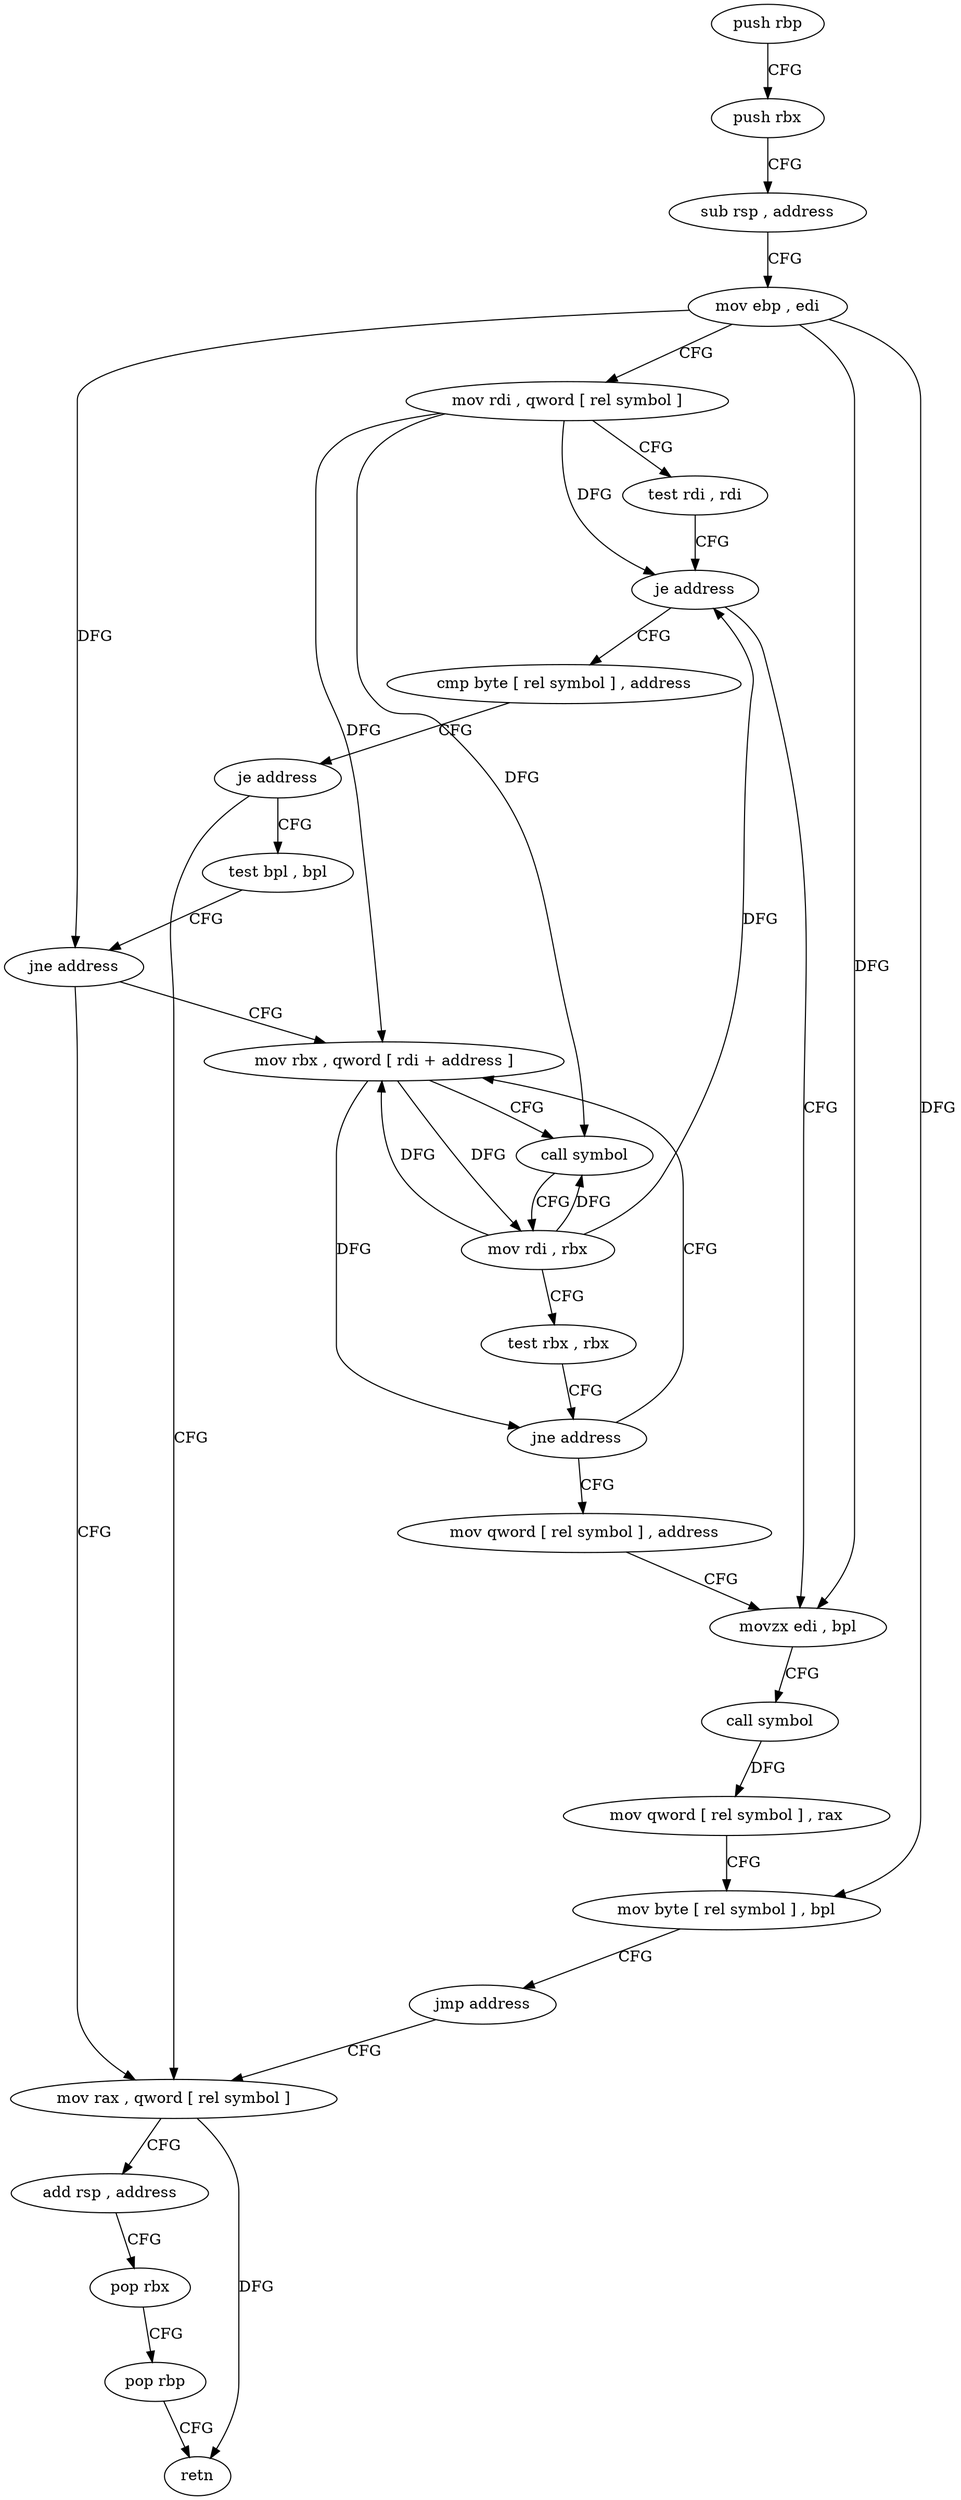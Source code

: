 digraph "func" {
"4240493" [label = "push rbp" ]
"4240494" [label = "push rbx" ]
"4240495" [label = "sub rsp , address" ]
"4240499" [label = "mov ebp , edi" ]
"4240501" [label = "mov rdi , qword [ rel symbol ]" ]
"4240508" [label = "test rdi , rdi" ]
"4240511" [label = "je address" ]
"4240569" [label = "movzx edi , bpl" ]
"4240513" [label = "cmp byte [ rel symbol ] , address" ]
"4240573" [label = "call symbol" ]
"4240578" [label = "mov qword [ rel symbol ] , rax" ]
"4240585" [label = "mov byte [ rel symbol ] , bpl" ]
"4240592" [label = "jmp address" ]
"4240527" [label = "mov rax , qword [ rel symbol ]" ]
"4240520" [label = "je address" ]
"4240522" [label = "test bpl , bpl" ]
"4240534" [label = "add rsp , address" ]
"4240538" [label = "pop rbx" ]
"4240539" [label = "pop rbp" ]
"4240540" [label = "retn" ]
"4240525" [label = "jne address" ]
"4240541" [label = "mov rbx , qword [ rdi + address ]" ]
"4240545" [label = "call symbol" ]
"4240550" [label = "mov rdi , rbx" ]
"4240553" [label = "test rbx , rbx" ]
"4240556" [label = "jne address" ]
"4240558" [label = "mov qword [ rel symbol ] , address" ]
"4240493" -> "4240494" [ label = "CFG" ]
"4240494" -> "4240495" [ label = "CFG" ]
"4240495" -> "4240499" [ label = "CFG" ]
"4240499" -> "4240501" [ label = "CFG" ]
"4240499" -> "4240569" [ label = "DFG" ]
"4240499" -> "4240585" [ label = "DFG" ]
"4240499" -> "4240525" [ label = "DFG" ]
"4240501" -> "4240508" [ label = "CFG" ]
"4240501" -> "4240511" [ label = "DFG" ]
"4240501" -> "4240541" [ label = "DFG" ]
"4240501" -> "4240545" [ label = "DFG" ]
"4240508" -> "4240511" [ label = "CFG" ]
"4240511" -> "4240569" [ label = "CFG" ]
"4240511" -> "4240513" [ label = "CFG" ]
"4240569" -> "4240573" [ label = "CFG" ]
"4240513" -> "4240520" [ label = "CFG" ]
"4240573" -> "4240578" [ label = "DFG" ]
"4240578" -> "4240585" [ label = "CFG" ]
"4240585" -> "4240592" [ label = "CFG" ]
"4240592" -> "4240527" [ label = "CFG" ]
"4240527" -> "4240534" [ label = "CFG" ]
"4240527" -> "4240540" [ label = "DFG" ]
"4240520" -> "4240527" [ label = "CFG" ]
"4240520" -> "4240522" [ label = "CFG" ]
"4240522" -> "4240525" [ label = "CFG" ]
"4240534" -> "4240538" [ label = "CFG" ]
"4240538" -> "4240539" [ label = "CFG" ]
"4240539" -> "4240540" [ label = "CFG" ]
"4240525" -> "4240541" [ label = "CFG" ]
"4240525" -> "4240527" [ label = "CFG" ]
"4240541" -> "4240545" [ label = "CFG" ]
"4240541" -> "4240550" [ label = "DFG" ]
"4240541" -> "4240556" [ label = "DFG" ]
"4240545" -> "4240550" [ label = "CFG" ]
"4240550" -> "4240553" [ label = "CFG" ]
"4240550" -> "4240511" [ label = "DFG" ]
"4240550" -> "4240541" [ label = "DFG" ]
"4240550" -> "4240545" [ label = "DFG" ]
"4240553" -> "4240556" [ label = "CFG" ]
"4240556" -> "4240541" [ label = "CFG" ]
"4240556" -> "4240558" [ label = "CFG" ]
"4240558" -> "4240569" [ label = "CFG" ]
}
